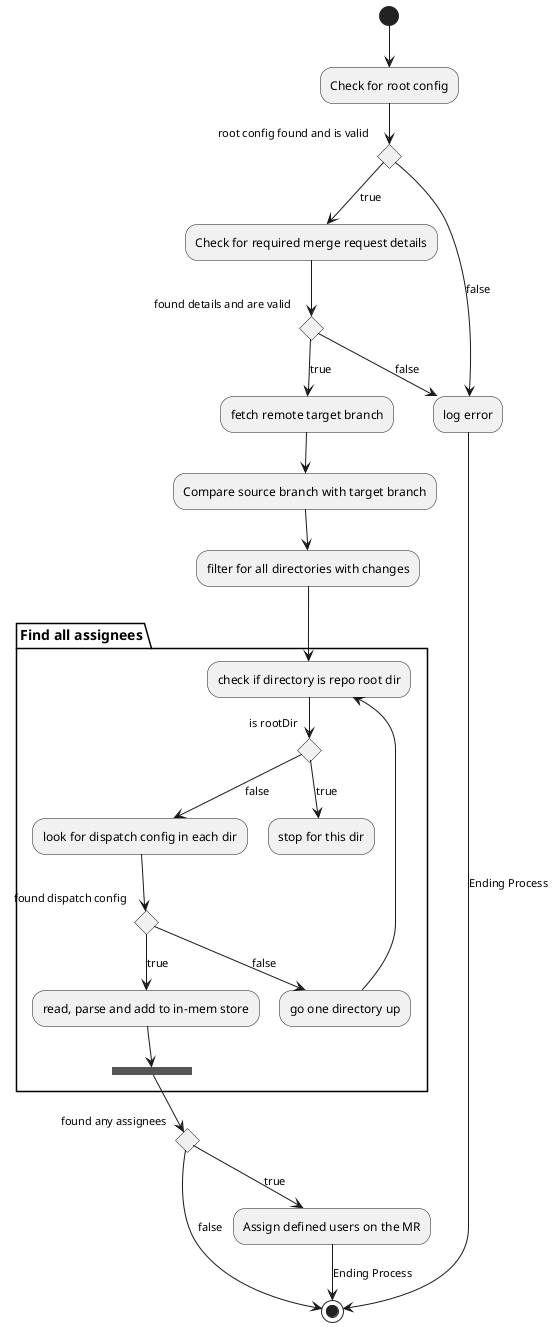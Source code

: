 @startuml
(*) --> "Check for root config"
if "root config found and is valid"
    -->[true] "Check for required merge request details" as checkMR
else
    -->[false] "log error" as logErr
endif

checkMR if "found details and are valid"
    -->[true] "fetch remote target branch" as fetch
else
    -->[false] "log error" as logErr
endif

fetch -down-> "Compare source branch with target branch" as compare
compare -down-> "filter for all directories with changes" as filter

partition "Find all assignees"{
filter -down-> "check if directory is repo root dir" as rootDir
rootDir -down-> if "is rootDir"
    -down-> [false]  "look for dispatch config in each dir" as look
else
    -down-> [true] "stop for this dir"
endif

look -down-> if "found dispatch config"
    -down-> [true] "read, parse and add to in-mem store" as store
    -down-> ==S1==
else
    -down-> [false] "go one directory up"
    -down-> rootDir
endif
}

==S1== --> if "found any assignees"
  -down-> [true] "Assign defined users on the MR" as assignMR
else
  -down-> [false] (*)
endif

assignMR -down-> [Ending Process] (*)

logErr -->[Ending Process] (*)

@enduml
